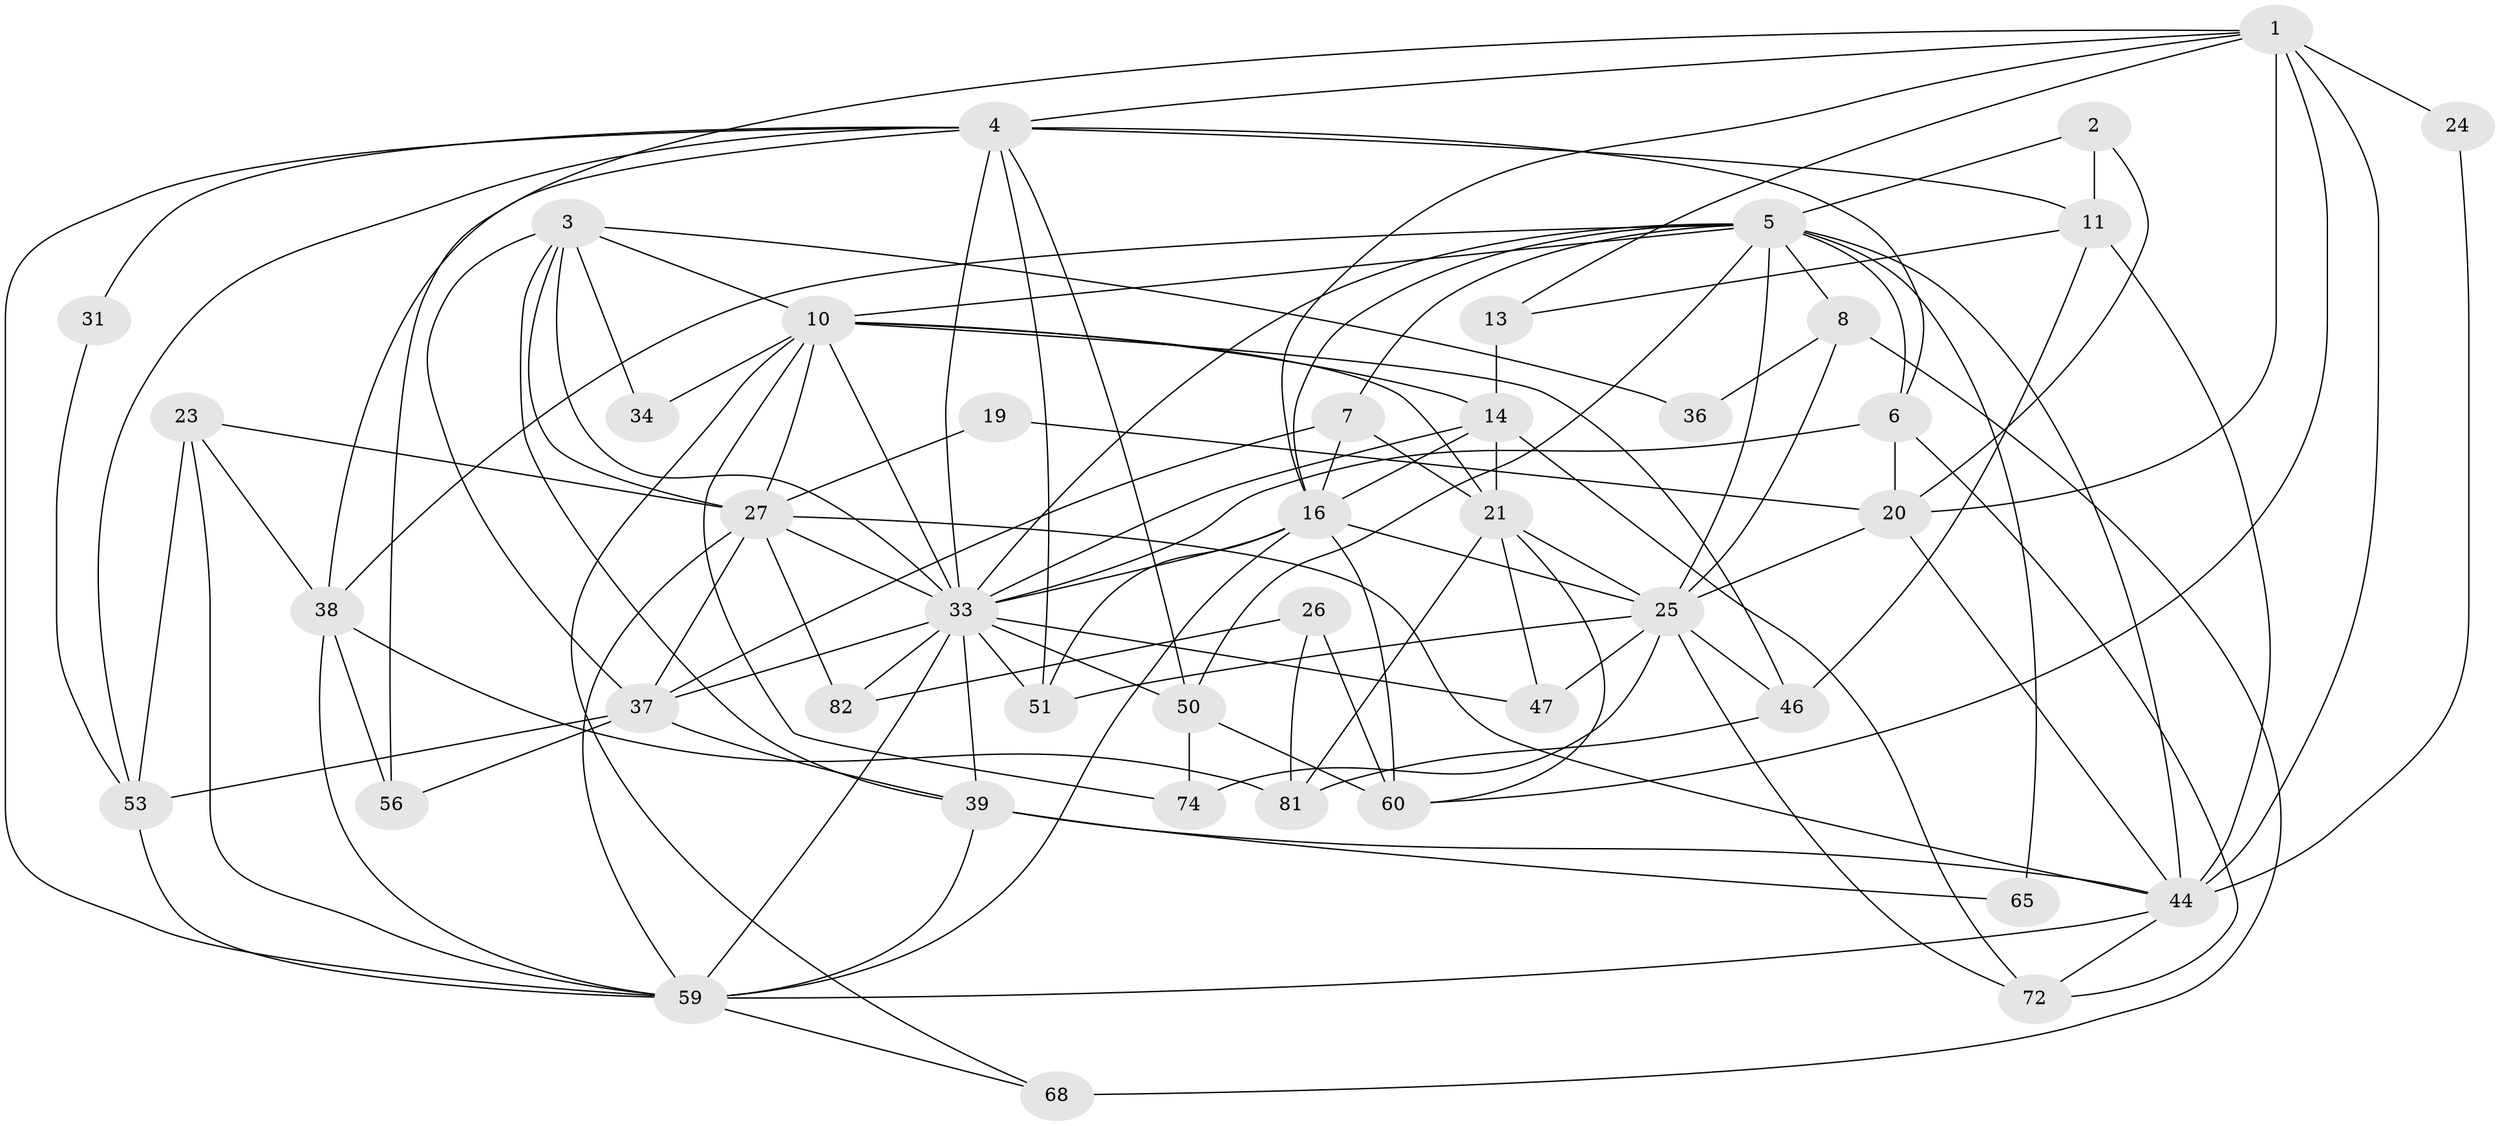 // original degree distribution, {3: 0.32558139534883723, 5: 0.1511627906976744, 6: 0.12790697674418605, 4: 0.23255813953488372, 2: 0.11627906976744186, 7: 0.03488372093023256, 8: 0.011627906976744186}
// Generated by graph-tools (version 1.1) at 2025/15/03/09/25 04:15:02]
// undirected, 43 vertices, 118 edges
graph export_dot {
graph [start="1"]
  node [color=gray90,style=filled];
  1 [super="+17"];
  2;
  3 [super="+18"];
  4 [super="+58"];
  5 [super="+42+9"];
  6 [super="+35"];
  7;
  8;
  10 [super="+12+84+75"];
  11;
  13;
  14 [super="+77+55"];
  16 [super="+70+78+83"];
  19;
  20 [super="+32"];
  21 [super="+48"];
  23 [super="+73"];
  24;
  25 [super="+28"];
  26;
  27 [super="+67+40+69+61"];
  31;
  33 [super="+66+62+43"];
  34;
  36;
  37 [super="+52"];
  38 [super="+54"];
  39;
  44 [super="+49"];
  46 [super="+85"];
  47 [super="+79"];
  50;
  51 [super="+71"];
  53;
  56;
  59 [super="+80"];
  60;
  65;
  68;
  72;
  74;
  81;
  82;
  1 -- 16;
  1 -- 44 [weight=2];
  1 -- 4;
  1 -- 13;
  1 -- 20;
  1 -- 24;
  1 -- 56;
  1 -- 60;
  2 -- 11;
  2 -- 20;
  2 -- 5;
  3 -- 39;
  3 -- 10;
  3 -- 33;
  3 -- 34;
  3 -- 36;
  3 -- 27;
  3 -- 37;
  4 -- 11;
  4 -- 38;
  4 -- 6;
  4 -- 33;
  4 -- 50;
  4 -- 51;
  4 -- 53;
  4 -- 59;
  4 -- 31;
  5 -- 50;
  5 -- 65;
  5 -- 38;
  5 -- 8 [weight=2];
  5 -- 25 [weight=2];
  5 -- 6;
  5 -- 7;
  5 -- 44;
  5 -- 16;
  5 -- 33;
  5 -- 10;
  6 -- 72;
  6 -- 20;
  6 -- 33;
  7 -- 16;
  7 -- 37;
  7 -- 21;
  8 -- 36;
  8 -- 68;
  8 -- 25;
  10 -- 27 [weight=3];
  10 -- 34;
  10 -- 74;
  10 -- 14;
  10 -- 68;
  10 -- 33;
  10 -- 46;
  10 -- 21 [weight=2];
  11 -- 13;
  11 -- 44;
  11 -- 46;
  13 -- 14 [weight=2];
  14 -- 72;
  14 -- 16;
  14 -- 33;
  14 -- 21 [weight=2];
  16 -- 59;
  16 -- 51;
  16 -- 25;
  16 -- 33;
  16 -- 60;
  19 -- 27;
  19 -- 20;
  20 -- 44;
  20 -- 25;
  21 -- 60;
  21 -- 47;
  21 -- 81;
  21 -- 25;
  23 -- 53;
  23 -- 59;
  23 -- 27;
  23 -- 38;
  24 -- 44;
  25 -- 46;
  25 -- 51;
  25 -- 74;
  25 -- 72;
  25 -- 47;
  26 -- 60;
  26 -- 81;
  26 -- 82;
  27 -- 37;
  27 -- 82;
  27 -- 59;
  27 -- 44;
  27 -- 33 [weight=2];
  31 -- 53;
  33 -- 50;
  33 -- 51;
  33 -- 39;
  33 -- 47;
  33 -- 82;
  33 -- 59;
  33 -- 37;
  37 -- 39;
  37 -- 53;
  37 -- 56;
  38 -- 59;
  38 -- 81;
  38 -- 56;
  39 -- 65;
  39 -- 44;
  39 -- 59;
  44 -- 72;
  44 -- 59;
  46 -- 81;
  50 -- 74;
  50 -- 60;
  53 -- 59;
  59 -- 68;
}
